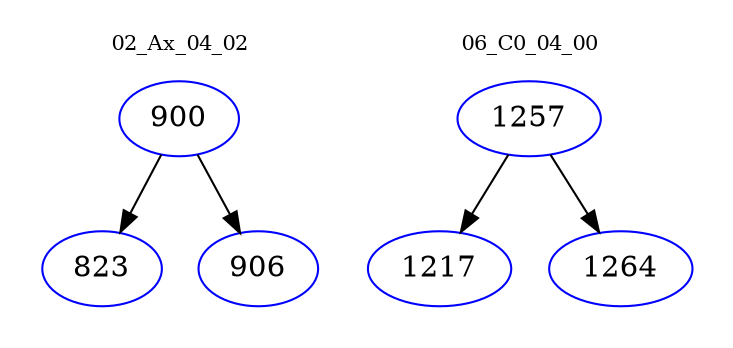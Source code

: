 digraph{
subgraph cluster_0 {
color = white
label = "02_Ax_04_02";
fontsize=10;
T0_900 [label="900", color="blue"]
T0_900 -> T0_823 [color="black"]
T0_823 [label="823", color="blue"]
T0_900 -> T0_906 [color="black"]
T0_906 [label="906", color="blue"]
}
subgraph cluster_1 {
color = white
label = "06_C0_04_00";
fontsize=10;
T1_1257 [label="1257", color="blue"]
T1_1257 -> T1_1217 [color="black"]
T1_1217 [label="1217", color="blue"]
T1_1257 -> T1_1264 [color="black"]
T1_1264 [label="1264", color="blue"]
}
}
